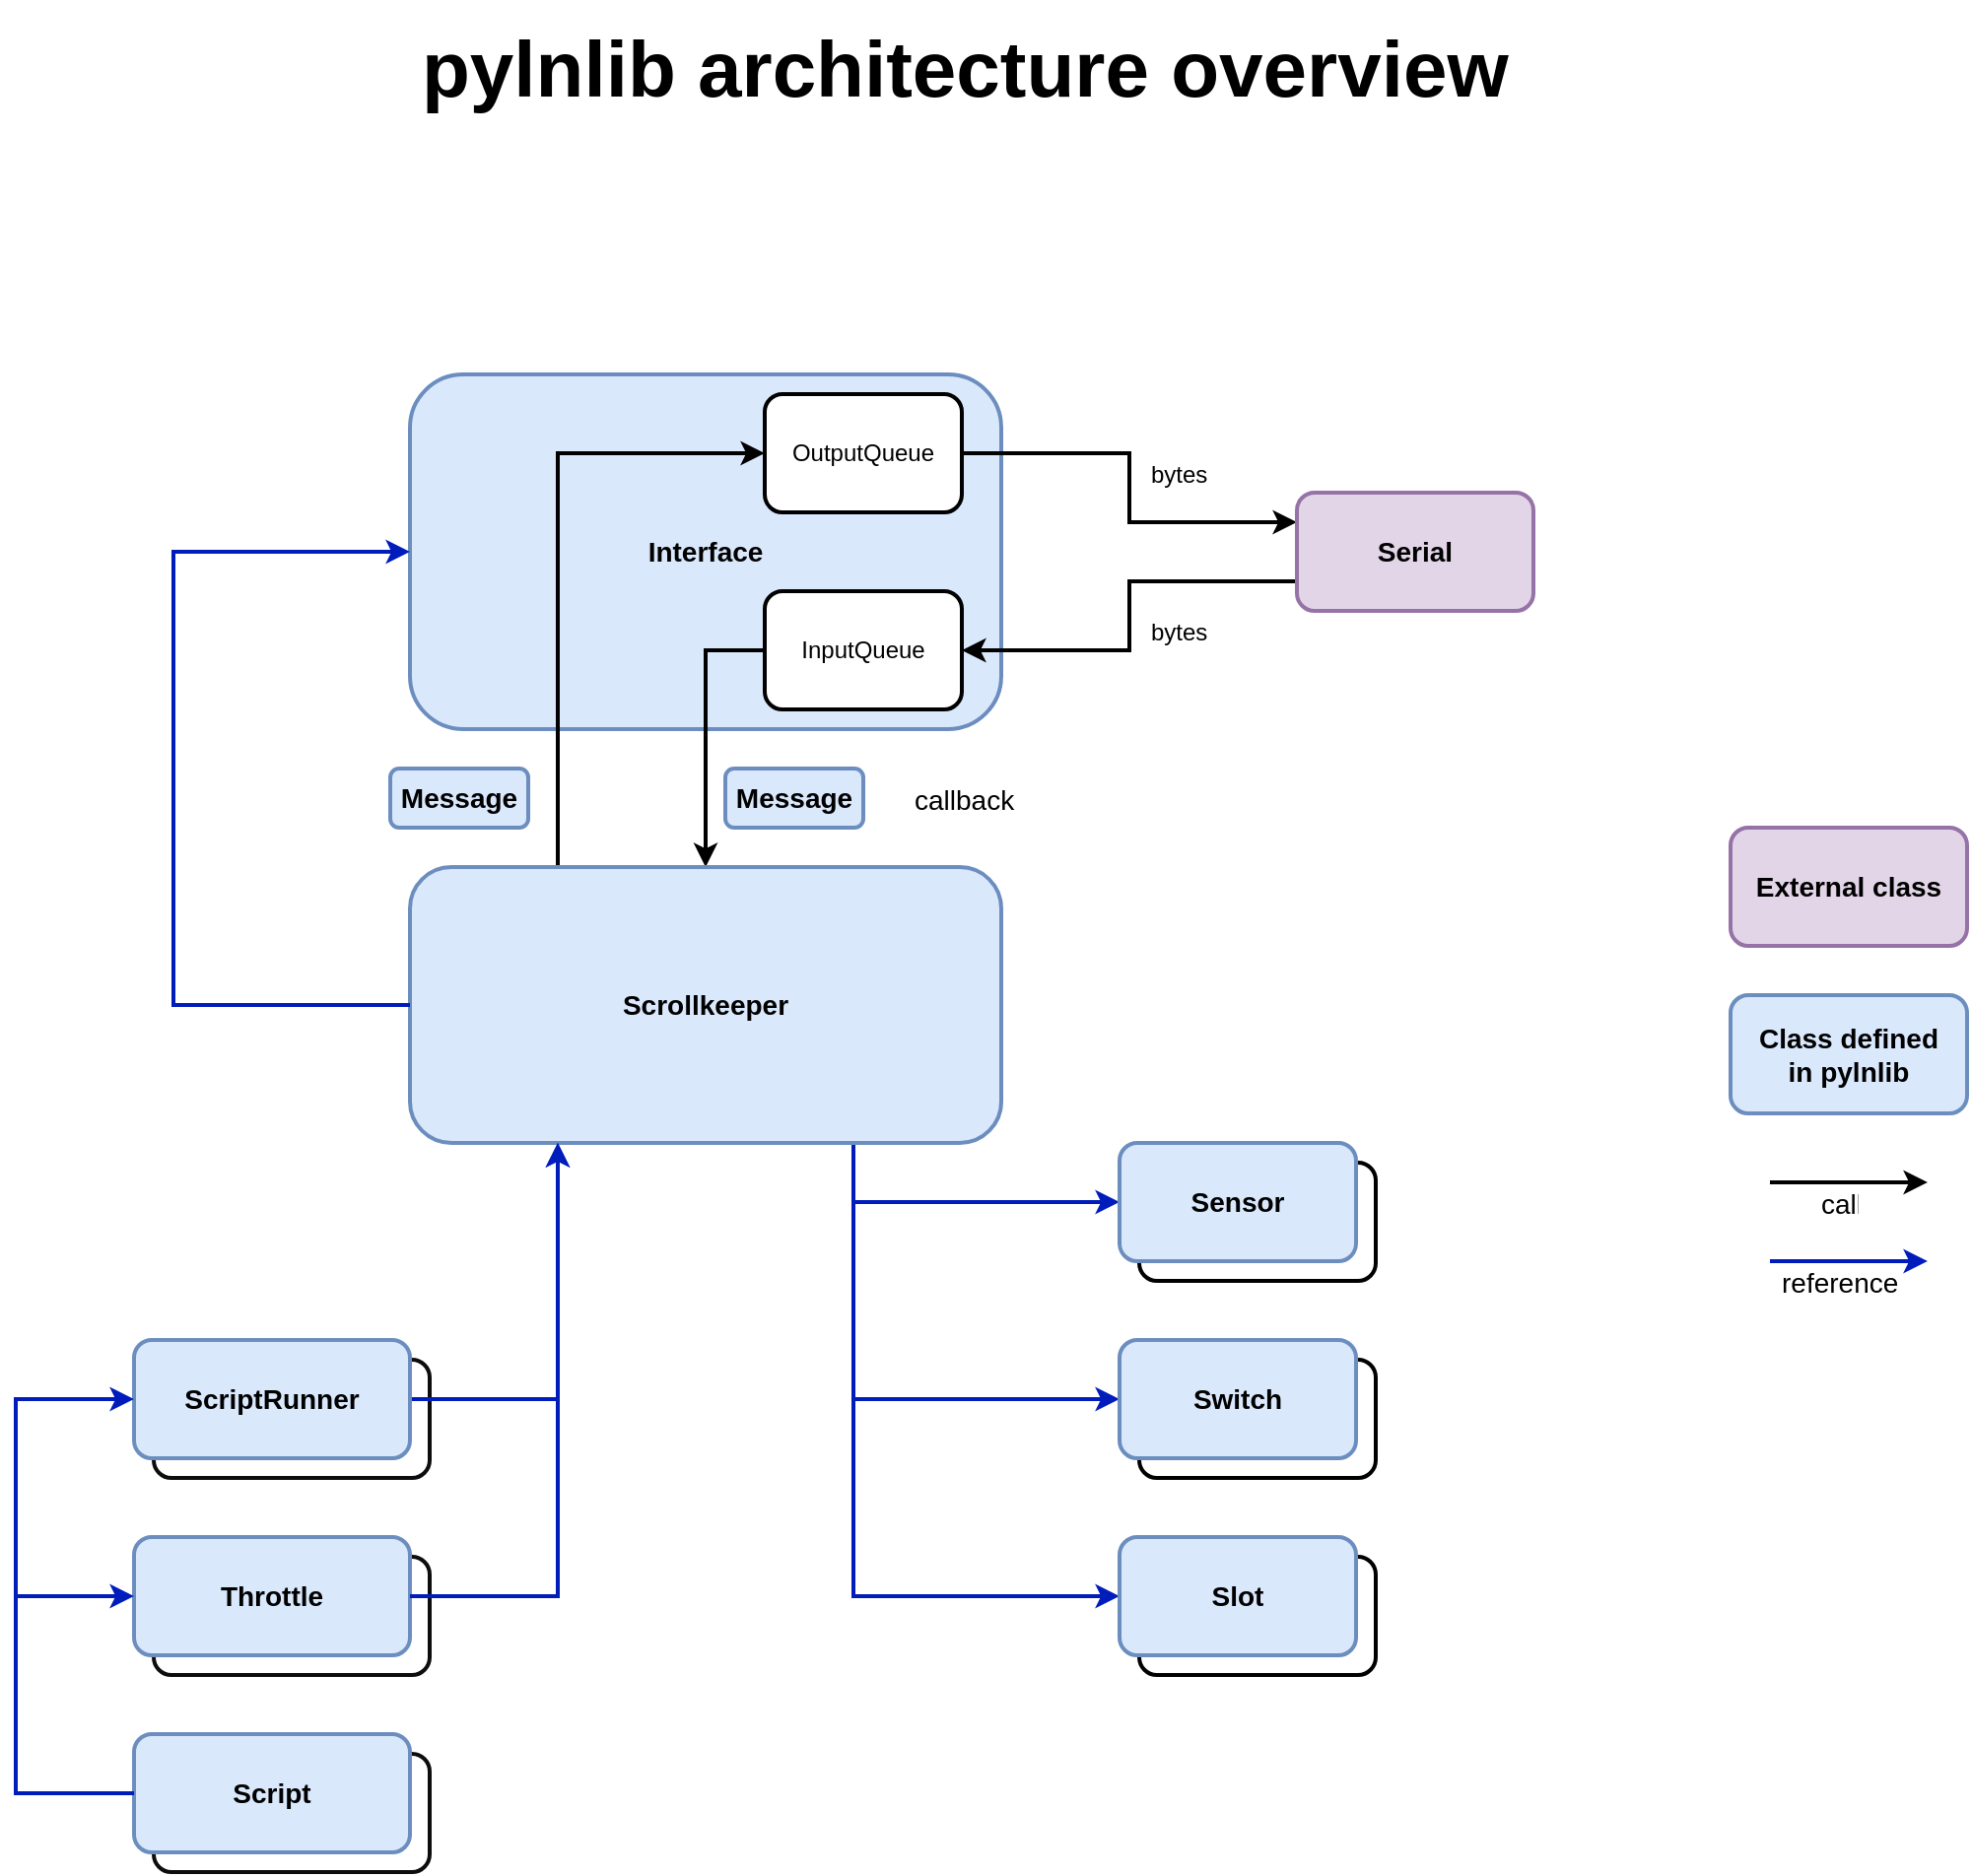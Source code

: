 <mxfile version="19.0.3" type="device"><diagram id="-r5AXkxUJ3txx6e4Q7Yr" name="Page-1"><mxGraphModel dx="1833" dy="1176" grid="1" gridSize="10" guides="1" tooltips="1" connect="1" arrows="1" fold="1" page="1" pageScale="1" pageWidth="1654" pageHeight="1169" math="0" shadow="0"><root><mxCell id="0"/><mxCell id="1" parent="0"/><mxCell id="FTzQoBu89Oe_jxQ4wjaz-4" value="Throttle" style="rounded=1;whiteSpace=wrap;html=1;fontStyle=1;fontSize=14;strokeWidth=2;fillColor=none;strokeColor=#0D0D0D;" vertex="1" parent="1"><mxGeometry x="110" y="870" width="140" height="60" as="geometry"/></mxCell><mxCell id="FTzQoBu89Oe_jxQ4wjaz-5" value="ScriptRunner" style="rounded=1;whiteSpace=wrap;html=1;fontStyle=1;fontSize=14;strokeWidth=2;fillColor=none;strokeColor=#0D0D0D;" vertex="1" parent="1"><mxGeometry x="110" y="970" width="140" height="60" as="geometry"/></mxCell><mxCell id="FTzQoBu89Oe_jxQ4wjaz-1" value="ScriptRunner" style="rounded=1;whiteSpace=wrap;html=1;fontStyle=1;fontSize=14;strokeWidth=2;fillColor=none;strokeColor=#0D0D0D;" vertex="1" parent="1"><mxGeometry x="110" y="770" width="140" height="60" as="geometry"/></mxCell><mxCell id="pxeuhmDuLlSzHk5Xl4Ck-1" value="Interface" style="rounded=1;whiteSpace=wrap;html=1;fontStyle=1;fontSize=14;strokeWidth=2;fillColor=#dae8fc;strokeColor=#6c8ebf;" parent="1" vertex="1"><mxGeometry x="240" y="270" width="300" height="180" as="geometry"/></mxCell><mxCell id="pxeuhmDuLlSzHk5Xl4Ck-6" style="edgeStyle=orthogonalEdgeStyle;rounded=0;orthogonalLoop=1;jettySize=auto;html=1;exitX=1;exitY=0.5;exitDx=0;exitDy=0;entryX=0;entryY=0.25;entryDx=0;entryDy=0;strokeWidth=2;" parent="1" source="pxeuhmDuLlSzHk5Xl4Ck-2" target="pxeuhmDuLlSzHk5Xl4Ck-4" edge="1"><mxGeometry relative="1" as="geometry"/></mxCell><mxCell id="pxeuhmDuLlSzHk5Xl4Ck-2" value="OutputQueue" style="rounded=1;whiteSpace=wrap;html=1;strokeWidth=2;" parent="1" vertex="1"><mxGeometry x="420" y="280" width="100" height="60" as="geometry"/></mxCell><mxCell id="pxeuhmDuLlSzHk5Xl4Ck-9" style="edgeStyle=orthogonalEdgeStyle;rounded=0;orthogonalLoop=1;jettySize=auto;html=1;exitX=0;exitY=0.5;exitDx=0;exitDy=0;strokeWidth=2;" parent="1" source="pxeuhmDuLlSzHk5Xl4Ck-3" target="pxeuhmDuLlSzHk5Xl4Ck-7" edge="1"><mxGeometry relative="1" as="geometry"><Array as="points"><mxPoint x="390" y="410"/></Array></mxGeometry></mxCell><mxCell id="pxeuhmDuLlSzHk5Xl4Ck-3" value="InputQueue" style="rounded=1;whiteSpace=wrap;html=1;strokeWidth=2;" parent="1" vertex="1"><mxGeometry x="420" y="380" width="100" height="60" as="geometry"/></mxCell><mxCell id="pxeuhmDuLlSzHk5Xl4Ck-5" style="edgeStyle=orthogonalEdgeStyle;rounded=0;orthogonalLoop=1;jettySize=auto;html=1;exitX=0;exitY=0.75;exitDx=0;exitDy=0;strokeWidth=2;" parent="1" source="pxeuhmDuLlSzHk5Xl4Ck-4" target="pxeuhmDuLlSzHk5Xl4Ck-3" edge="1"><mxGeometry relative="1" as="geometry"/></mxCell><mxCell id="pxeuhmDuLlSzHk5Xl4Ck-4" value="Serial" style="rounded=1;whiteSpace=wrap;html=1;fontStyle=1;fontSize=14;strokeWidth=2;fillColor=#e1d5e7;strokeColor=#9673a6;" parent="1" vertex="1"><mxGeometry x="690" y="330" width="120" height="60" as="geometry"/></mxCell><mxCell id="pxeuhmDuLlSzHk5Xl4Ck-12" style="edgeStyle=orthogonalEdgeStyle;rounded=0;orthogonalLoop=1;jettySize=auto;html=1;exitX=0.25;exitY=0;exitDx=0;exitDy=0;entryX=0;entryY=0.5;entryDx=0;entryDy=0;strokeWidth=2;" parent="1" source="pxeuhmDuLlSzHk5Xl4Ck-7" target="pxeuhmDuLlSzHk5Xl4Ck-2" edge="1"><mxGeometry relative="1" as="geometry"/></mxCell><mxCell id="pxeuhmDuLlSzHk5Xl4Ck-22" style="edgeStyle=orthogonalEdgeStyle;rounded=0;orthogonalLoop=1;jettySize=auto;html=1;exitX=0.75;exitY=1;exitDx=0;exitDy=0;strokeWidth=2;fillColor=#0050ef;strokeColor=#001DBC;" parent="1" source="pxeuhmDuLlSzHk5Xl4Ck-7" target="pxeuhmDuLlSzHk5Xl4Ck-13" edge="1"><mxGeometry relative="1" as="geometry"/></mxCell><mxCell id="pxeuhmDuLlSzHk5Xl4Ck-23" style="edgeStyle=orthogonalEdgeStyle;rounded=0;orthogonalLoop=1;jettySize=auto;html=1;exitX=0.75;exitY=1;exitDx=0;exitDy=0;entryX=0;entryY=0.5;entryDx=0;entryDy=0;strokeWidth=2;fillColor=#0050ef;strokeColor=#001DBC;" parent="1" source="pxeuhmDuLlSzHk5Xl4Ck-7" target="pxeuhmDuLlSzHk5Xl4Ck-15" edge="1"><mxGeometry relative="1" as="geometry"/></mxCell><mxCell id="pxeuhmDuLlSzHk5Xl4Ck-24" style="edgeStyle=orthogonalEdgeStyle;rounded=0;orthogonalLoop=1;jettySize=auto;html=1;exitX=0.75;exitY=1;exitDx=0;exitDy=0;entryX=0;entryY=0.5;entryDx=0;entryDy=0;strokeWidth=2;fillColor=#0050ef;strokeColor=#001DBC;" parent="1" source="pxeuhmDuLlSzHk5Xl4Ck-7" target="pxeuhmDuLlSzHk5Xl4Ck-17" edge="1"><mxGeometry relative="1" as="geometry"/></mxCell><mxCell id="pxeuhmDuLlSzHk5Xl4Ck-7" value="Scrollkeeper" style="rounded=1;whiteSpace=wrap;html=1;fontStyle=1;fontSize=14;strokeWidth=2;fillColor=#dae8fc;strokeColor=#6c8ebf;" parent="1" vertex="1"><mxGeometry x="240" y="520" width="300" height="140" as="geometry"/></mxCell><mxCell id="pxeuhmDuLlSzHk5Xl4Ck-25" value="bytes" style="text;strokeColor=none;fillColor=none;align=left;verticalAlign=middle;spacingLeft=4;spacingRight=4;overflow=hidden;points=[[0,0.5],[1,0.5]];portConstraint=eastwest;rotatable=0;strokeWidth=2;" parent="1" vertex="1"><mxGeometry x="610" y="310" width="40" height="20" as="geometry"/></mxCell><mxCell id="pxeuhmDuLlSzHk5Xl4Ck-26" value="bytes" style="text;strokeColor=none;fillColor=none;align=left;verticalAlign=middle;spacingLeft=4;spacingRight=4;overflow=hidden;points=[[0,0.5],[1,0.5]];portConstraint=eastwest;rotatable=0;strokeWidth=2;" parent="1" vertex="1"><mxGeometry x="610" y="390" width="40" height="20" as="geometry"/></mxCell><mxCell id="pxeuhmDuLlSzHk5Xl4Ck-30" value="Message" style="rounded=1;whiteSpace=wrap;html=1;fontStyle=1;fontSize=14;strokeWidth=2;fillColor=#dae8fc;strokeColor=#6c8ebf;" parent="1" vertex="1"><mxGeometry x="400" y="470" width="70" height="30" as="geometry"/></mxCell><mxCell id="pxeuhmDuLlSzHk5Xl4Ck-31" value="Message" style="rounded=1;whiteSpace=wrap;html=1;fontStyle=1;fontSize=14;strokeWidth=2;fillColor=#dae8fc;strokeColor=#6c8ebf;" parent="1" vertex="1"><mxGeometry x="230" y="470" width="70" height="30" as="geometry"/></mxCell><mxCell id="pxeuhmDuLlSzHk5Xl4Ck-35" value="callback" style="text;strokeColor=none;fillColor=none;align=left;verticalAlign=middle;spacingLeft=4;spacingRight=4;overflow=hidden;points=[[0,0.5],[1,0.5]];portConstraint=eastwest;rotatable=0;fontSize=14;strokeWidth=2;" parent="1" vertex="1"><mxGeometry x="490" y="470" width="80" height="30" as="geometry"/></mxCell><mxCell id="pxeuhmDuLlSzHk5Xl4Ck-37" style="edgeStyle=orthogonalEdgeStyle;rounded=0;orthogonalLoop=1;jettySize=auto;html=1;entryX=0.25;entryY=1;entryDx=0;entryDy=0;fontSize=14;strokeWidth=2;fillColor=#0050ef;strokeColor=#001DBC;exitX=1;exitY=0.5;exitDx=0;exitDy=0;" parent="1" source="pxeuhmDuLlSzHk5Xl4Ck-36" target="pxeuhmDuLlSzHk5Xl4Ck-7" edge="1"><mxGeometry relative="1" as="geometry"><Array as="points"><mxPoint x="315" y="790"/></Array></mxGeometry></mxCell><mxCell id="pxeuhmDuLlSzHk5Xl4Ck-14" value="Sensor" style="rounded=1;whiteSpace=wrap;html=1;container=0;strokeWidth=2;" parent="1" vertex="1"><mxGeometry x="610" y="670" width="120" height="60" as="geometry"/></mxCell><mxCell id="pxeuhmDuLlSzHk5Xl4Ck-13" value="&lt;font style=&quot;font-size: 14px;&quot;&gt;Sensor&lt;/font&gt;" style="rounded=1;whiteSpace=wrap;html=1;container=0;fontStyle=1;fontSize=14;strokeWidth=2;fillColor=#dae8fc;strokeColor=#6c8ebf;" parent="1" vertex="1"><mxGeometry x="600" y="660" width="120" height="60" as="geometry"/></mxCell><mxCell id="pxeuhmDuLlSzHk5Xl4Ck-16" value="Switch" style="rounded=1;whiteSpace=wrap;html=1;container=0;strokeWidth=2;" parent="1" vertex="1"><mxGeometry x="610" y="770" width="120" height="60" as="geometry"/></mxCell><mxCell id="pxeuhmDuLlSzHk5Xl4Ck-15" value="Switch" style="rounded=1;whiteSpace=wrap;html=1;container=0;fontStyle=1;fontSize=14;strokeWidth=2;fillColor=#dae8fc;strokeColor=#6c8ebf;" parent="1" vertex="1"><mxGeometry x="600" y="760" width="120" height="60" as="geometry"/></mxCell><mxCell id="pxeuhmDuLlSzHk5Xl4Ck-18" value="Slot" style="rounded=1;whiteSpace=wrap;html=1;container=0;strokeWidth=2;" parent="1" vertex="1"><mxGeometry x="610" y="870" width="120" height="60" as="geometry"/></mxCell><mxCell id="pxeuhmDuLlSzHk5Xl4Ck-17" value="Slot" style="rounded=1;whiteSpace=wrap;html=1;container=0;fontStyle=1;fontSize=14;strokeWidth=2;fillColor=#dae8fc;strokeColor=#6c8ebf;" parent="1" vertex="1"><mxGeometry x="600" y="860" width="120" height="60" as="geometry"/></mxCell><mxCell id="pxeuhmDuLlSzHk5Xl4Ck-36" value="ScriptRunner" style="rounded=1;whiteSpace=wrap;html=1;fontStyle=1;fontSize=14;strokeWidth=2;fillColor=#dae8fc;strokeColor=#6c8ebf;" parent="1" vertex="1"><mxGeometry x="100" y="760" width="140" height="60" as="geometry"/></mxCell><mxCell id="pxeuhmDuLlSzHk5Xl4Ck-40" value="External class" style="rounded=1;whiteSpace=wrap;html=1;fontStyle=1;fontSize=14;strokeWidth=2;fillColor=#e1d5e7;strokeColor=#9673a6;" parent="1" vertex="1"><mxGeometry x="910" y="500" width="120" height="60" as="geometry"/></mxCell><mxCell id="pxeuhmDuLlSzHk5Xl4Ck-41" value="&lt;font style=&quot;font-size: 14px;&quot;&gt;Class defined&lt;br&gt;in pylnlib&lt;br&gt;&lt;/font&gt;" style="rounded=1;whiteSpace=wrap;html=1;container=0;fontStyle=1;fontSize=14;strokeWidth=2;fillColor=#dae8fc;strokeColor=#6c8ebf;" parent="1" vertex="1"><mxGeometry x="910" y="585" width="120" height="60" as="geometry"/></mxCell><mxCell id="pxeuhmDuLlSzHk5Xl4Ck-42" value="" style="endArrow=classic;html=1;rounded=0;fontSize=14;strokeWidth=2;endFill=1;" parent="1" edge="1"><mxGeometry width="50" height="50" relative="1" as="geometry"><mxPoint x="930" y="680" as="sourcePoint"/><mxPoint x="1010" y="680" as="targetPoint"/></mxGeometry></mxCell><mxCell id="pxeuhmDuLlSzHk5Xl4Ck-43" value="call" style="text;strokeColor=none;fillColor=none;align=left;verticalAlign=middle;spacingLeft=4;spacingRight=4;overflow=hidden;points=[[0,0.5],[1,0.5]];portConstraint=eastwest;rotatable=0;fontSize=14;" parent="1" vertex="1"><mxGeometry x="950" y="680" width="30" height="20" as="geometry"/></mxCell><mxCell id="pxeuhmDuLlSzHk5Xl4Ck-44" value="" style="endArrow=classic;html=1;rounded=0;fontSize=14;strokeWidth=2;fillColor=#0050ef;strokeColor=#001DBC;endFill=1;" parent="1" edge="1"><mxGeometry width="50" height="50" relative="1" as="geometry"><mxPoint x="930" y="720" as="sourcePoint"/><mxPoint x="1010" y="720" as="targetPoint"/></mxGeometry></mxCell><mxCell id="pxeuhmDuLlSzHk5Xl4Ck-45" value="reference" style="text;strokeColor=none;fillColor=none;align=left;verticalAlign=middle;spacingLeft=4;spacingRight=4;overflow=hidden;points=[[0,0.5],[1,0.5]];portConstraint=eastwest;rotatable=0;fontSize=14;" parent="1" vertex="1"><mxGeometry x="930" y="720" width="70" height="20" as="geometry"/></mxCell><mxCell id="pxeuhmDuLlSzHk5Xl4Ck-46" value="pylnlib architecture overview" style="text;strokeColor=none;fillColor=none;align=left;verticalAlign=middle;spacingLeft=4;spacingRight=4;overflow=hidden;points=[[0,0.5],[1,0.5]];portConstraint=eastwest;rotatable=0;fontSize=40;fontStyle=1" parent="1" vertex="1"><mxGeometry x="240" y="80" width="570" height="60" as="geometry"/></mxCell><mxCell id="pxeuhmDuLlSzHk5Xl4Ck-47" style="edgeStyle=orthogonalEdgeStyle;rounded=0;orthogonalLoop=1;jettySize=auto;html=1;exitX=0;exitY=0.5;exitDx=0;exitDy=0;fontSize=14;strokeWidth=2;fillColor=#0050ef;strokeColor=#001DBC;entryX=0;entryY=0.5;entryDx=0;entryDy=0;" parent="1" source="pxeuhmDuLlSzHk5Xl4Ck-7" target="pxeuhmDuLlSzHk5Xl4Ck-1" edge="1"><mxGeometry relative="1" as="geometry"><mxPoint x="130" y="630" as="sourcePoint"/><mxPoint x="140" y="340" as="targetPoint"/><Array as="points"><mxPoint x="120" y="590"/><mxPoint x="120" y="360"/></Array></mxGeometry></mxCell><mxCell id="krpTUIEGj_FdKoCbwPKr-2" value="Throttle" style="rounded=1;whiteSpace=wrap;html=1;fontStyle=1;fontSize=14;strokeWidth=2;fillColor=#dae8fc;strokeColor=#6c8ebf;" parent="1" vertex="1"><mxGeometry x="100" y="860" width="140" height="60" as="geometry"/></mxCell><mxCell id="krpTUIEGj_FdKoCbwPKr-4" style="edgeStyle=orthogonalEdgeStyle;rounded=0;orthogonalLoop=1;jettySize=auto;html=1;entryX=1;entryY=0.5;entryDx=0;entryDy=0;strokeWidth=2;fillColor=#0050ef;strokeColor=#001DBC;exitX=0.25;exitY=1;exitDx=0;exitDy=0;startArrow=classic;startFill=1;endArrow=none;endFill=0;" parent="1" source="pxeuhmDuLlSzHk5Xl4Ck-7" target="krpTUIEGj_FdKoCbwPKr-2" edge="1"><mxGeometry relative="1" as="geometry"><mxPoint x="380" y="820" as="sourcePoint"/><mxPoint x="610" y="900" as="targetPoint"/><Array as="points"><mxPoint x="315" y="890"/></Array></mxGeometry></mxCell><mxCell id="FTzQoBu89Oe_jxQ4wjaz-2" value="Script" style="rounded=1;whiteSpace=wrap;html=1;fontStyle=1;fontSize=14;strokeWidth=2;fillColor=#dae8fc;strokeColor=#6c8ebf;" vertex="1" parent="1"><mxGeometry x="100" y="960" width="140" height="60" as="geometry"/></mxCell><mxCell id="FTzQoBu89Oe_jxQ4wjaz-3" style="edgeStyle=orthogonalEdgeStyle;rounded=0;orthogonalLoop=1;jettySize=auto;html=1;entryX=0;entryY=0.5;entryDx=0;entryDy=0;strokeWidth=2;fillColor=#0050ef;strokeColor=#001DBC;exitX=0;exitY=0.5;exitDx=0;exitDy=0;startArrow=classic;startFill=1;endArrow=none;endFill=0;" edge="1" parent="1" source="pxeuhmDuLlSzHk5Xl4Ck-36" target="FTzQoBu89Oe_jxQ4wjaz-2"><mxGeometry relative="1" as="geometry"><mxPoint x="325" y="670" as="sourcePoint"/><mxPoint x="250" y="900" as="targetPoint"/><Array as="points"><mxPoint x="40" y="790"/><mxPoint x="40" y="990"/></Array></mxGeometry></mxCell><mxCell id="FTzQoBu89Oe_jxQ4wjaz-6" style="edgeStyle=orthogonalEdgeStyle;rounded=0;orthogonalLoop=1;jettySize=auto;html=1;strokeWidth=2;fillColor=#0050ef;strokeColor=#001DBC;exitX=0;exitY=0.5;exitDx=0;exitDy=0;startArrow=classic;startFill=1;endArrow=none;endFill=0;" edge="1" parent="1" source="krpTUIEGj_FdKoCbwPKr-2"><mxGeometry relative="1" as="geometry"><mxPoint x="110" y="800" as="sourcePoint"/><mxPoint x="100" y="990" as="targetPoint"/><Array as="points"><mxPoint x="40" y="890"/><mxPoint x="40" y="990"/></Array></mxGeometry></mxCell></root></mxGraphModel></diagram></mxfile>